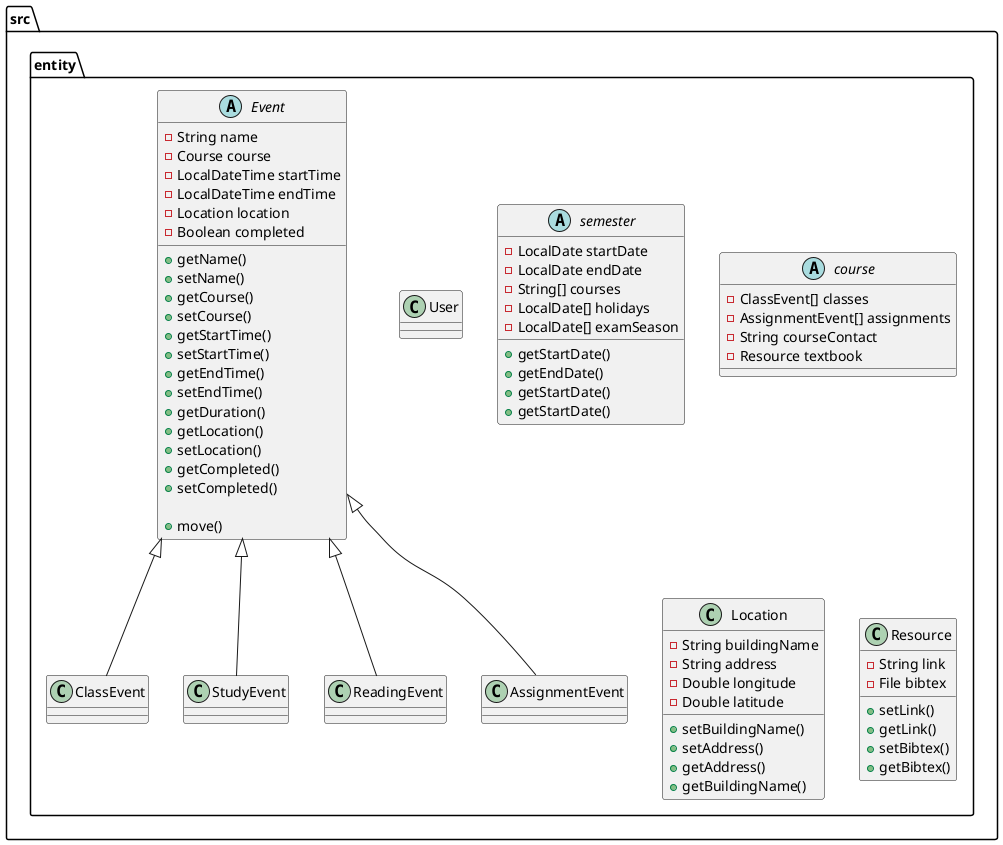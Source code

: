 @startuml

folder src {

    folder entity {

        abstract Event {
            -String name
            -Course course
            -LocalDateTime startTime
            -LocalDateTime endTime
            -Location location
            -Boolean completed

            +getName()
            +setName()
            +getCourse()
            +setCourse()
            +getStartTime()
            +setStartTime()
            +getEndTime()
            +setEndTime()
            +getDuration()
            +getLocation()
            +setLocation()
            +getCompleted()
            +setCompleted()

            +move()  /' Moves start and end times in unison '/
        }

        class ClassEvent extends Event {

        }

        class StudyEvent extends Event {

        }

        class ReadingEvent extends Event {

        }

        class AssignmentEvent extends Event {

        }

        class User {
            ' Unimplemented for now
        }

        abstract semester{
         - LocalDate startDate
         - LocalDate endDate
         - String[] courses
         - LocalDate[] holidays
         - LocalDate[] examSeason

         + getStartDate()
         + getEndDate()
         + getStartDate()
         + getStartDate()

        }

        abstract course {
        - ClassEvent[] classes
        - AssignmentEvent[] assignments
        - String courseContact
        - Resource textbook

        }

    class Location{
        -String buildingName
        -String address
        -Double longitude
        -Double latitude

        + setBuildingName()
        + setAddress()
        + getAddress()
        + getBuildingName()
    }

    class Resource{
        -String link
        -File bibtex

        + setLink()
        + getLink()
        + setBibtex()
        + getBibtex()
    }

    }  /' folder entity '/


}  /' folder src '/

@enduml